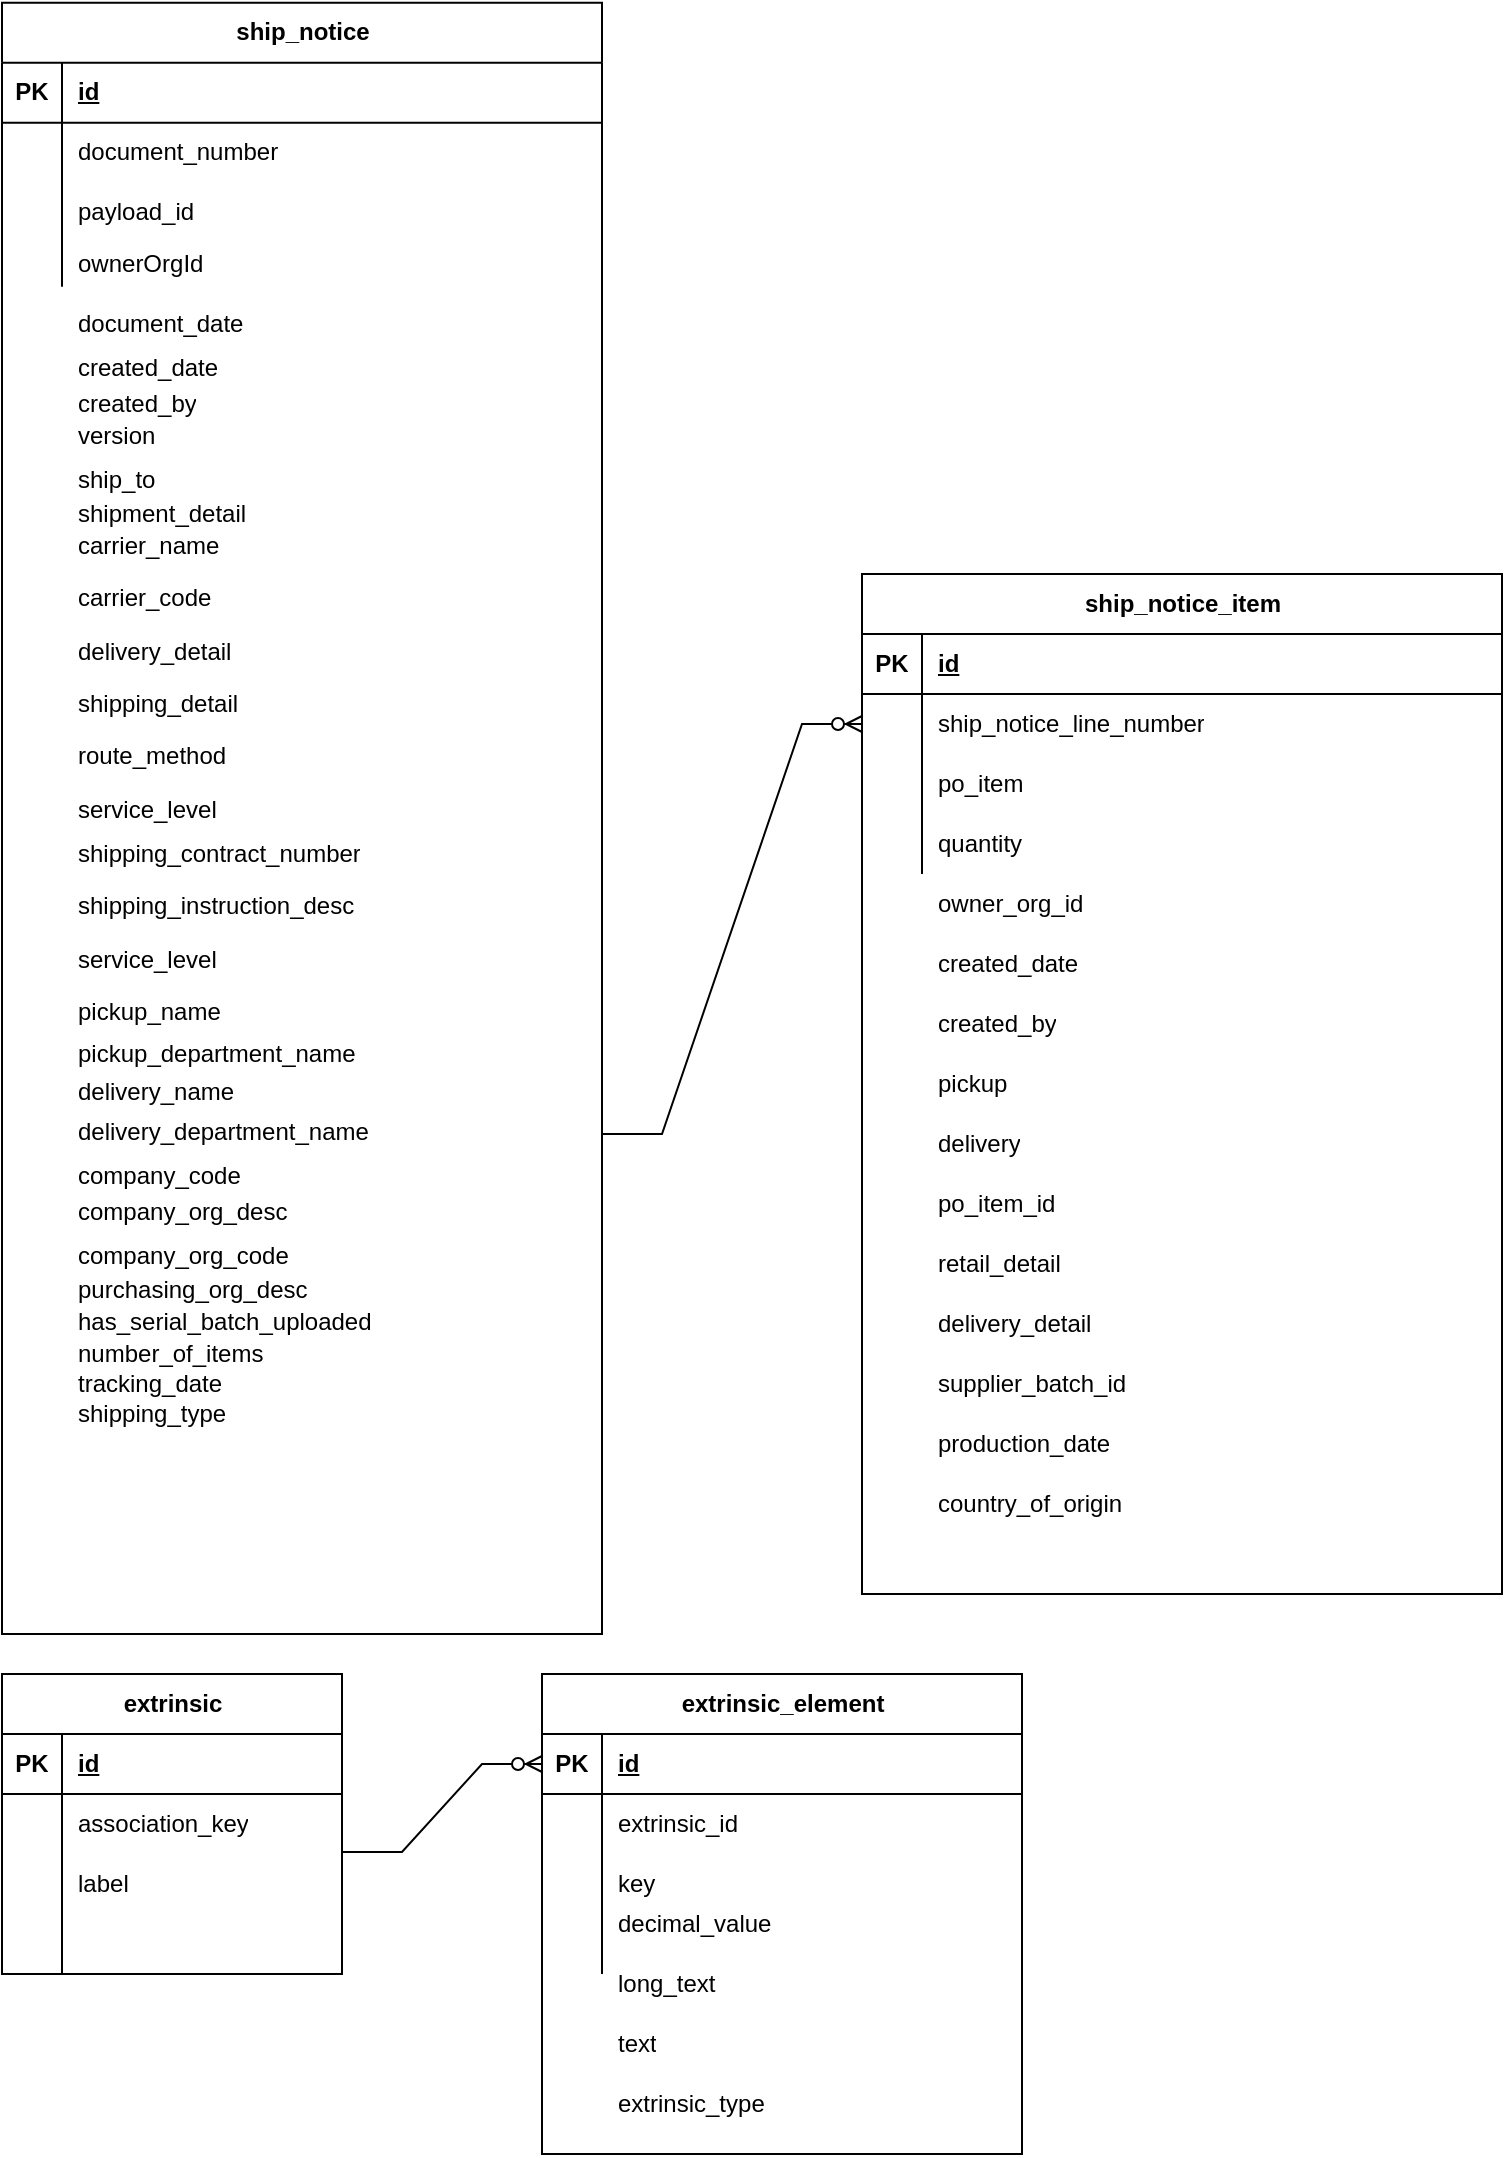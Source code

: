 <mxfile version="24.4.13" type="github">
  <diagram name="Page-1" id="VQ7fhCPES3U_jwGfnvl6">
    <mxGraphModel dx="1242" dy="1812" grid="1" gridSize="10" guides="1" tooltips="1" connect="1" arrows="1" fold="1" page="1" pageScale="1" pageWidth="850" pageHeight="1100" math="0" shadow="0">
      <root>
        <mxCell id="0" />
        <mxCell id="1" parent="0" />
        <mxCell id="YHhApC0uKHMRE5qaZ9Ij-57" value="extrinsic" style="shape=table;startSize=30;container=1;collapsible=1;childLayout=tableLayout;fixedRows=1;rowLines=0;fontStyle=1;align=center;resizeLast=1;html=1;" vertex="1" parent="1">
          <mxGeometry x="60" y="680" width="170" height="150" as="geometry" />
        </mxCell>
        <mxCell id="YHhApC0uKHMRE5qaZ9Ij-58" value="" style="shape=tableRow;horizontal=0;startSize=0;swimlaneHead=0;swimlaneBody=0;fillColor=none;collapsible=0;dropTarget=0;points=[[0,0.5],[1,0.5]];portConstraint=eastwest;top=0;left=0;right=0;bottom=1;" vertex="1" parent="YHhApC0uKHMRE5qaZ9Ij-57">
          <mxGeometry y="30" width="170" height="30" as="geometry" />
        </mxCell>
        <mxCell id="YHhApC0uKHMRE5qaZ9Ij-59" value="PK" style="shape=partialRectangle;connectable=0;fillColor=none;top=0;left=0;bottom=0;right=0;fontStyle=1;overflow=hidden;whiteSpace=wrap;html=1;" vertex="1" parent="YHhApC0uKHMRE5qaZ9Ij-58">
          <mxGeometry width="30" height="30" as="geometry">
            <mxRectangle width="30" height="30" as="alternateBounds" />
          </mxGeometry>
        </mxCell>
        <mxCell id="YHhApC0uKHMRE5qaZ9Ij-60" value="id" style="shape=partialRectangle;connectable=0;fillColor=none;top=0;left=0;bottom=0;right=0;align=left;spacingLeft=6;fontStyle=5;overflow=hidden;whiteSpace=wrap;html=1;" vertex="1" parent="YHhApC0uKHMRE5qaZ9Ij-58">
          <mxGeometry x="30" width="140" height="30" as="geometry">
            <mxRectangle width="140" height="30" as="alternateBounds" />
          </mxGeometry>
        </mxCell>
        <mxCell id="YHhApC0uKHMRE5qaZ9Ij-61" value="" style="shape=tableRow;horizontal=0;startSize=0;swimlaneHead=0;swimlaneBody=0;fillColor=none;collapsible=0;dropTarget=0;points=[[0,0.5],[1,0.5]];portConstraint=eastwest;top=0;left=0;right=0;bottom=0;" vertex="1" parent="YHhApC0uKHMRE5qaZ9Ij-57">
          <mxGeometry y="60" width="170" height="30" as="geometry" />
        </mxCell>
        <mxCell id="YHhApC0uKHMRE5qaZ9Ij-62" value="" style="shape=partialRectangle;connectable=0;fillColor=none;top=0;left=0;bottom=0;right=0;editable=1;overflow=hidden;whiteSpace=wrap;html=1;" vertex="1" parent="YHhApC0uKHMRE5qaZ9Ij-61">
          <mxGeometry width="30" height="30" as="geometry">
            <mxRectangle width="30" height="30" as="alternateBounds" />
          </mxGeometry>
        </mxCell>
        <mxCell id="YHhApC0uKHMRE5qaZ9Ij-63" value="association_key" style="shape=partialRectangle;connectable=0;fillColor=none;top=0;left=0;bottom=0;right=0;align=left;spacingLeft=6;overflow=hidden;whiteSpace=wrap;html=1;" vertex="1" parent="YHhApC0uKHMRE5qaZ9Ij-61">
          <mxGeometry x="30" width="140" height="30" as="geometry">
            <mxRectangle width="140" height="30" as="alternateBounds" />
          </mxGeometry>
        </mxCell>
        <mxCell id="YHhApC0uKHMRE5qaZ9Ij-64" value="" style="shape=tableRow;horizontal=0;startSize=0;swimlaneHead=0;swimlaneBody=0;fillColor=none;collapsible=0;dropTarget=0;points=[[0,0.5],[1,0.5]];portConstraint=eastwest;top=0;left=0;right=0;bottom=0;" vertex="1" parent="YHhApC0uKHMRE5qaZ9Ij-57">
          <mxGeometry y="90" width="170" height="30" as="geometry" />
        </mxCell>
        <mxCell id="YHhApC0uKHMRE5qaZ9Ij-65" value="" style="shape=partialRectangle;connectable=0;fillColor=none;top=0;left=0;bottom=0;right=0;editable=1;overflow=hidden;whiteSpace=wrap;html=1;" vertex="1" parent="YHhApC0uKHMRE5qaZ9Ij-64">
          <mxGeometry width="30" height="30" as="geometry">
            <mxRectangle width="30" height="30" as="alternateBounds" />
          </mxGeometry>
        </mxCell>
        <mxCell id="YHhApC0uKHMRE5qaZ9Ij-66" value="label" style="shape=partialRectangle;connectable=0;fillColor=none;top=0;left=0;bottom=0;right=0;align=left;spacingLeft=6;overflow=hidden;whiteSpace=wrap;html=1;" vertex="1" parent="YHhApC0uKHMRE5qaZ9Ij-64">
          <mxGeometry x="30" width="140" height="30" as="geometry">
            <mxRectangle width="140" height="30" as="alternateBounds" />
          </mxGeometry>
        </mxCell>
        <mxCell id="YHhApC0uKHMRE5qaZ9Ij-67" value="" style="shape=tableRow;horizontal=0;startSize=0;swimlaneHead=0;swimlaneBody=0;fillColor=none;collapsible=0;dropTarget=0;points=[[0,0.5],[1,0.5]];portConstraint=eastwest;top=0;left=0;right=0;bottom=0;" vertex="1" parent="YHhApC0uKHMRE5qaZ9Ij-57">
          <mxGeometry y="120" width="170" height="30" as="geometry" />
        </mxCell>
        <mxCell id="YHhApC0uKHMRE5qaZ9Ij-68" value="" style="shape=partialRectangle;connectable=0;fillColor=none;top=0;left=0;bottom=0;right=0;editable=1;overflow=hidden;whiteSpace=wrap;html=1;" vertex="1" parent="YHhApC0uKHMRE5qaZ9Ij-67">
          <mxGeometry width="30" height="30" as="geometry">
            <mxRectangle width="30" height="30" as="alternateBounds" />
          </mxGeometry>
        </mxCell>
        <mxCell id="YHhApC0uKHMRE5qaZ9Ij-69" value="" style="shape=partialRectangle;connectable=0;fillColor=none;top=0;left=0;bottom=0;right=0;align=left;spacingLeft=6;overflow=hidden;whiteSpace=wrap;html=1;" vertex="1" parent="YHhApC0uKHMRE5qaZ9Ij-67">
          <mxGeometry x="30" width="140" height="30" as="geometry">
            <mxRectangle width="140" height="30" as="alternateBounds" />
          </mxGeometry>
        </mxCell>
        <mxCell id="YHhApC0uKHMRE5qaZ9Ij-87" value="" style="edgeStyle=entityRelationEdgeStyle;fontSize=12;html=1;endArrow=ERzeroToMany;endFill=1;rounded=0;entryX=0;entryY=0.5;entryDx=0;entryDy=0;" edge="1" parent="1" target="YHhApC0uKHMRE5qaZ9Ij-21">
          <mxGeometry width="100" height="100" relative="1" as="geometry">
            <mxPoint x="360" y="410" as="sourcePoint" />
            <mxPoint x="230" y="440" as="targetPoint" />
          </mxGeometry>
        </mxCell>
        <mxCell id="YHhApC0uKHMRE5qaZ9Ij-88" value="" style="edgeStyle=entityRelationEdgeStyle;fontSize=12;html=1;endArrow=ERzeroToMany;endFill=1;rounded=0;entryX=0;entryY=0.5;entryDx=0;entryDy=0;exitX=1;exitY=-0.033;exitDx=0;exitDy=0;exitPerimeter=0;" edge="1" parent="1" source="YHhApC0uKHMRE5qaZ9Ij-64" target="YHhApC0uKHMRE5qaZ9Ij-71">
          <mxGeometry width="100" height="100" relative="1" as="geometry">
            <mxPoint x="130" y="760" as="sourcePoint" />
            <mxPoint x="230" y="660" as="targetPoint" />
          </mxGeometry>
        </mxCell>
        <mxCell id="YHhApC0uKHMRE5qaZ9Ij-89" value="" style="group" vertex="1" connectable="0" parent="1">
          <mxGeometry x="330" y="680" width="240" height="240" as="geometry" />
        </mxCell>
        <mxCell id="YHhApC0uKHMRE5qaZ9Ij-70" value="extrinsic_element" style="shape=table;startSize=30;container=1;collapsible=1;childLayout=tableLayout;fixedRows=1;rowLines=0;fontStyle=1;align=center;resizeLast=1;html=1;" vertex="1" parent="YHhApC0uKHMRE5qaZ9Ij-89">
          <mxGeometry width="240" height="240" as="geometry" />
        </mxCell>
        <mxCell id="YHhApC0uKHMRE5qaZ9Ij-71" value="" style="shape=tableRow;horizontal=0;startSize=0;swimlaneHead=0;swimlaneBody=0;fillColor=none;collapsible=0;dropTarget=0;points=[[0,0.5],[1,0.5]];portConstraint=eastwest;top=0;left=0;right=0;bottom=1;" vertex="1" parent="YHhApC0uKHMRE5qaZ9Ij-70">
          <mxGeometry y="30" width="240" height="30" as="geometry" />
        </mxCell>
        <mxCell id="YHhApC0uKHMRE5qaZ9Ij-72" value="PK" style="shape=partialRectangle;connectable=0;fillColor=none;top=0;left=0;bottom=0;right=0;fontStyle=1;overflow=hidden;whiteSpace=wrap;html=1;" vertex="1" parent="YHhApC0uKHMRE5qaZ9Ij-71">
          <mxGeometry width="30" height="30" as="geometry">
            <mxRectangle width="30" height="30" as="alternateBounds" />
          </mxGeometry>
        </mxCell>
        <mxCell id="YHhApC0uKHMRE5qaZ9Ij-73" value="id" style="shape=partialRectangle;connectable=0;fillColor=none;top=0;left=0;bottom=0;right=0;align=left;spacingLeft=6;fontStyle=5;overflow=hidden;whiteSpace=wrap;html=1;" vertex="1" parent="YHhApC0uKHMRE5qaZ9Ij-71">
          <mxGeometry x="30" width="210" height="30" as="geometry">
            <mxRectangle width="210" height="30" as="alternateBounds" />
          </mxGeometry>
        </mxCell>
        <mxCell id="YHhApC0uKHMRE5qaZ9Ij-74" value="" style="shape=tableRow;horizontal=0;startSize=0;swimlaneHead=0;swimlaneBody=0;fillColor=none;collapsible=0;dropTarget=0;points=[[0,0.5],[1,0.5]];portConstraint=eastwest;top=0;left=0;right=0;bottom=0;" vertex="1" parent="YHhApC0uKHMRE5qaZ9Ij-70">
          <mxGeometry y="60" width="240" height="30" as="geometry" />
        </mxCell>
        <mxCell id="YHhApC0uKHMRE5qaZ9Ij-75" value="" style="shape=partialRectangle;connectable=0;fillColor=none;top=0;left=0;bottom=0;right=0;editable=1;overflow=hidden;whiteSpace=wrap;html=1;" vertex="1" parent="YHhApC0uKHMRE5qaZ9Ij-74">
          <mxGeometry width="30" height="30" as="geometry">
            <mxRectangle width="30" height="30" as="alternateBounds" />
          </mxGeometry>
        </mxCell>
        <mxCell id="YHhApC0uKHMRE5qaZ9Ij-76" value="extrinsic_id" style="shape=partialRectangle;connectable=0;fillColor=none;top=0;left=0;bottom=0;right=0;align=left;spacingLeft=6;overflow=hidden;whiteSpace=wrap;html=1;" vertex="1" parent="YHhApC0uKHMRE5qaZ9Ij-74">
          <mxGeometry x="30" width="210" height="30" as="geometry">
            <mxRectangle width="210" height="30" as="alternateBounds" />
          </mxGeometry>
        </mxCell>
        <mxCell id="YHhApC0uKHMRE5qaZ9Ij-77" value="" style="shape=tableRow;horizontal=0;startSize=0;swimlaneHead=0;swimlaneBody=0;fillColor=none;collapsible=0;dropTarget=0;points=[[0,0.5],[1,0.5]];portConstraint=eastwest;top=0;left=0;right=0;bottom=0;" vertex="1" parent="YHhApC0uKHMRE5qaZ9Ij-70">
          <mxGeometry y="90" width="240" height="30" as="geometry" />
        </mxCell>
        <mxCell id="YHhApC0uKHMRE5qaZ9Ij-78" value="" style="shape=partialRectangle;connectable=0;fillColor=none;top=0;left=0;bottom=0;right=0;editable=1;overflow=hidden;whiteSpace=wrap;html=1;" vertex="1" parent="YHhApC0uKHMRE5qaZ9Ij-77">
          <mxGeometry width="30" height="30" as="geometry">
            <mxRectangle width="30" height="30" as="alternateBounds" />
          </mxGeometry>
        </mxCell>
        <mxCell id="YHhApC0uKHMRE5qaZ9Ij-79" value="key" style="shape=partialRectangle;connectable=0;fillColor=none;top=0;left=0;bottom=0;right=0;align=left;spacingLeft=6;overflow=hidden;whiteSpace=wrap;html=1;" vertex="1" parent="YHhApC0uKHMRE5qaZ9Ij-77">
          <mxGeometry x="30" width="210" height="30" as="geometry">
            <mxRectangle width="210" height="30" as="alternateBounds" />
          </mxGeometry>
        </mxCell>
        <mxCell id="YHhApC0uKHMRE5qaZ9Ij-80" value="" style="shape=tableRow;horizontal=0;startSize=0;swimlaneHead=0;swimlaneBody=0;fillColor=none;collapsible=0;dropTarget=0;points=[[0,0.5],[1,0.5]];portConstraint=eastwest;top=0;left=0;right=0;bottom=0;" vertex="1" parent="YHhApC0uKHMRE5qaZ9Ij-70">
          <mxGeometry y="120" width="240" height="30" as="geometry" />
        </mxCell>
        <mxCell id="YHhApC0uKHMRE5qaZ9Ij-81" value="" style="shape=partialRectangle;connectable=0;fillColor=none;top=0;left=0;bottom=0;right=0;editable=1;overflow=hidden;whiteSpace=wrap;html=1;" vertex="1" parent="YHhApC0uKHMRE5qaZ9Ij-80">
          <mxGeometry width="30" height="30" as="geometry">
            <mxRectangle width="30" height="30" as="alternateBounds" />
          </mxGeometry>
        </mxCell>
        <mxCell id="YHhApC0uKHMRE5qaZ9Ij-82" value="" style="shape=partialRectangle;connectable=0;fillColor=none;top=0;left=0;bottom=0;right=0;align=left;spacingLeft=6;overflow=hidden;whiteSpace=wrap;html=1;" vertex="1" parent="YHhApC0uKHMRE5qaZ9Ij-80">
          <mxGeometry x="30" width="210" height="30" as="geometry">
            <mxRectangle width="210" height="30" as="alternateBounds" />
          </mxGeometry>
        </mxCell>
        <mxCell id="YHhApC0uKHMRE5qaZ9Ij-83" value="decimal_value" style="shape=partialRectangle;connectable=0;fillColor=none;top=0;left=0;bottom=0;right=0;align=left;spacingLeft=6;overflow=hidden;whiteSpace=wrap;html=1;" vertex="1" parent="YHhApC0uKHMRE5qaZ9Ij-89">
          <mxGeometry x="30" y="110" width="210" height="30" as="geometry">
            <mxRectangle width="210" height="30" as="alternateBounds" />
          </mxGeometry>
        </mxCell>
        <mxCell id="YHhApC0uKHMRE5qaZ9Ij-84" value="long_text" style="shape=partialRectangle;connectable=0;fillColor=none;top=0;left=0;bottom=0;right=0;align=left;spacingLeft=6;overflow=hidden;whiteSpace=wrap;html=1;" vertex="1" parent="YHhApC0uKHMRE5qaZ9Ij-89">
          <mxGeometry x="30" y="140" width="210" height="30" as="geometry">
            <mxRectangle width="210" height="30" as="alternateBounds" />
          </mxGeometry>
        </mxCell>
        <mxCell id="YHhApC0uKHMRE5qaZ9Ij-85" value="text" style="shape=partialRectangle;connectable=0;fillColor=none;top=0;left=0;bottom=0;right=0;align=left;spacingLeft=6;overflow=hidden;whiteSpace=wrap;html=1;" vertex="1" parent="YHhApC0uKHMRE5qaZ9Ij-89">
          <mxGeometry x="30" y="170" width="210" height="30" as="geometry">
            <mxRectangle width="210" height="30" as="alternateBounds" />
          </mxGeometry>
        </mxCell>
        <mxCell id="YHhApC0uKHMRE5qaZ9Ij-86" value="extrinsic_type" style="shape=partialRectangle;connectable=0;fillColor=none;top=0;left=0;bottom=0;right=0;align=left;spacingLeft=6;overflow=hidden;whiteSpace=wrap;html=1;" vertex="1" parent="YHhApC0uKHMRE5qaZ9Ij-89">
          <mxGeometry x="30" y="200" width="210" height="30" as="geometry">
            <mxRectangle width="210" height="30" as="alternateBounds" />
          </mxGeometry>
        </mxCell>
        <mxCell id="YHhApC0uKHMRE5qaZ9Ij-90" value="" style="group" vertex="1" connectable="0" parent="1">
          <mxGeometry x="60" y="-70" width="300" height="730" as="geometry" />
        </mxCell>
        <mxCell id="YHhApC0uKHMRE5qaZ9Ij-44" value="ship_to" style="shape=partialRectangle;connectable=0;fillColor=none;top=0;left=0;bottom=0;right=0;align=left;spacingLeft=6;overflow=hidden;whiteSpace=wrap;html=1;" vertex="1" parent="YHhApC0uKHMRE5qaZ9Ij-90">
          <mxGeometry x="30" y="133.127" width="190" height="39.444" as="geometry">
            <mxRectangle width="190" height="30" as="alternateBounds" />
          </mxGeometry>
        </mxCell>
        <mxCell id="YHhApC0uKHMRE5qaZ9Ij-45" value="shipment_detail" style="shape=partialRectangle;connectable=0;fillColor=none;top=0;left=0;bottom=0;right=0;align=left;spacingLeft=6;overflow=hidden;whiteSpace=wrap;html=1;" vertex="1" parent="YHhApC0uKHMRE5qaZ9Ij-90">
          <mxGeometry x="30" y="150.382" width="190" height="39.444" as="geometry">
            <mxRectangle width="190" height="30" as="alternateBounds" />
          </mxGeometry>
        </mxCell>
        <mxCell id="YHhApC0uKHMRE5qaZ9Ij-46" value="document_date" style="shape=partialRectangle;connectable=0;fillColor=none;top=0;left=0;bottom=0;right=0;align=left;spacingLeft=6;overflow=hidden;whiteSpace=wrap;html=1;" vertex="1" parent="YHhApC0uKHMRE5qaZ9Ij-90">
          <mxGeometry x="30" y="55.465" width="190" height="39.444" as="geometry">
            <mxRectangle width="190" height="30" as="alternateBounds" />
          </mxGeometry>
        </mxCell>
        <mxCell id="YHhApC0uKHMRE5qaZ9Ij-47" value="created_date" style="shape=partialRectangle;connectable=0;fillColor=none;top=0;left=0;bottom=0;right=0;align=left;spacingLeft=6;overflow=hidden;whiteSpace=wrap;html=1;" vertex="1" parent="YHhApC0uKHMRE5qaZ9Ij-90">
          <mxGeometry x="30" y="77.653" width="190" height="39.444" as="geometry">
            <mxRectangle width="190" height="30" as="alternateBounds" />
          </mxGeometry>
        </mxCell>
        <mxCell id="YHhApC0uKHMRE5qaZ9Ij-48" value="created_by&lt;span style=&quot;color: rgba(0, 0, 0, 0); font-family: monospace; font-size: 0px; text-wrap: nowrap;&quot;&gt;%3CmxGraphModel%3E%3Croot%3E%3CmxCell%20id%3D%220%22%2F%3E%3CmxCell%20id%3D%221%22%20parent%3D%220%22%2F%3E%3CmxCell%20id%3D%222%22%20value%3D%22ownerOrgId%22%20style%3D%22shape%3DpartialRectangle%3Bconnectable%3D0%3BfillColor%3Dnone%3Btop%3D0%3Bleft%3D0%3Bbottom%3D0%3Bright%3D0%3Balign%3Dleft%3BspacingLeft%3D6%3Boverflow%3Dhidden%3BwhiteSpace%3Dwrap%3Bhtml%3D1%3B%22%20vertex%3D%221%22%20parent%3D%221%22%3E%3CmxGeometry%20x%3D%2280%22%20y%3D%22340%22%20width%3D%22190%22%20height%3D%2230%22%20as%3D%22geometry%22%3E%3CmxRectangle%20width%3D%22190%22%20height%3D%2230%22%20as%3D%22alternateBounds%22%2F%3E%3C%2FmxGeometry%3E%3C%2FmxCell%3E%3C%2Froot%3E%3C%2FmxGraphModel%3E&lt;/span&gt;" style="shape=partialRectangle;connectable=0;fillColor=none;top=0;left=0;bottom=0;right=0;align=left;spacingLeft=6;overflow=hidden;whiteSpace=wrap;html=1;" vertex="1" parent="YHhApC0uKHMRE5qaZ9Ij-90">
          <mxGeometry x="30" y="94.91" width="190" height="39.444" as="geometry">
            <mxRectangle width="190" height="30" as="alternateBounds" />
          </mxGeometry>
        </mxCell>
        <mxCell id="YHhApC0uKHMRE5qaZ9Ij-49" value="version" style="shape=partialRectangle;connectable=0;fillColor=none;top=0;left=0;bottom=0;right=0;align=left;spacingLeft=6;overflow=hidden;whiteSpace=wrap;html=1;" vertex="1" parent="YHhApC0uKHMRE5qaZ9Ij-90">
          <mxGeometry x="30" y="110.935" width="190" height="39.444" as="geometry">
            <mxRectangle width="190" height="30" as="alternateBounds" />
          </mxGeometry>
        </mxCell>
        <mxCell id="YHhApC0uKHMRE5qaZ9Ij-97" value="carrier_name" style="shape=partialRectangle;connectable=0;fillColor=none;top=0;left=0;bottom=0;right=0;align=left;spacingLeft=6;overflow=hidden;whiteSpace=wrap;html=1;" vertex="1" parent="YHhApC0uKHMRE5qaZ9Ij-90">
          <mxGeometry x="30" y="166.405" width="190" height="39.444" as="geometry">
            <mxRectangle width="190" height="30" as="alternateBounds" />
          </mxGeometry>
        </mxCell>
        <mxCell id="YHhApC0uKHMRE5qaZ9Ij-98" value="carrier_code" style="shape=partialRectangle;connectable=0;fillColor=none;top=0;left=0;bottom=0;right=0;align=left;spacingLeft=6;overflow=hidden;whiteSpace=wrap;html=1;" vertex="1" parent="YHhApC0uKHMRE5qaZ9Ij-90">
          <mxGeometry x="30" y="192.702" width="190" height="39.444" as="geometry">
            <mxRectangle width="190" height="30" as="alternateBounds" />
          </mxGeometry>
        </mxCell>
        <mxCell id="YHhApC0uKHMRE5qaZ9Ij-99" value="delivery_detail" style="shape=partialRectangle;connectable=0;fillColor=none;top=0;left=0;bottom=0;right=0;align=left;spacingLeft=6;overflow=hidden;whiteSpace=wrap;html=1;" vertex="1" parent="YHhApC0uKHMRE5qaZ9Ij-90">
          <mxGeometry x="30" y="218.998" width="190" height="39.444" as="geometry">
            <mxRectangle width="190" height="30" as="alternateBounds" />
          </mxGeometry>
        </mxCell>
        <mxCell id="YHhApC0uKHMRE5qaZ9Ij-100" value="shipping_detail" style="shape=partialRectangle;connectable=0;fillColor=none;top=0;left=0;bottom=0;right=0;align=left;spacingLeft=6;overflow=hidden;whiteSpace=wrap;html=1;" vertex="1" parent="YHhApC0uKHMRE5qaZ9Ij-90">
          <mxGeometry x="30" y="245.294" width="190" height="39.444" as="geometry">
            <mxRectangle width="190" height="30" as="alternateBounds" />
          </mxGeometry>
        </mxCell>
        <mxCell id="YHhApC0uKHMRE5qaZ9Ij-101" value="route_method" style="shape=partialRectangle;connectable=0;fillColor=none;top=0;left=0;bottom=0;right=0;align=left;spacingLeft=6;overflow=hidden;whiteSpace=wrap;html=1;" vertex="1" parent="YHhApC0uKHMRE5qaZ9Ij-90">
          <mxGeometry x="30" y="271.591" width="190" height="39.444" as="geometry">
            <mxRectangle width="190" height="30" as="alternateBounds" />
          </mxGeometry>
        </mxCell>
        <mxCell id="YHhApC0uKHMRE5qaZ9Ij-102" value="service_level" style="shape=partialRectangle;connectable=0;fillColor=none;top=0;left=0;bottom=0;right=0;align=left;spacingLeft=6;overflow=hidden;whiteSpace=wrap;html=1;" vertex="1" parent="YHhApC0uKHMRE5qaZ9Ij-90">
          <mxGeometry x="30" y="297.887" width="190" height="39.444" as="geometry">
            <mxRectangle width="190" height="30" as="alternateBounds" />
          </mxGeometry>
        </mxCell>
        <mxCell id="YHhApC0uKHMRE5qaZ9Ij-103" value="shipping_contract_number" style="shape=partialRectangle;connectable=0;fillColor=none;top=0;left=0;bottom=0;right=0;align=left;spacingLeft=6;overflow=hidden;whiteSpace=wrap;html=1;" vertex="1" parent="YHhApC0uKHMRE5qaZ9Ij-90">
          <mxGeometry x="30" y="320.239" width="190" height="39.444" as="geometry">
            <mxRectangle width="190" height="30" as="alternateBounds" />
          </mxGeometry>
        </mxCell>
        <mxCell id="YHhApC0uKHMRE5qaZ9Ij-104" value="shipping_instruction_desc" style="shape=partialRectangle;connectable=0;fillColor=none;top=0;left=0;bottom=0;right=0;align=left;spacingLeft=6;overflow=hidden;whiteSpace=wrap;html=1;" vertex="1" parent="YHhApC0uKHMRE5qaZ9Ij-90">
          <mxGeometry x="30" y="346.535" width="190" height="39.444" as="geometry">
            <mxRectangle width="190" height="30" as="alternateBounds" />
          </mxGeometry>
        </mxCell>
        <mxCell id="YHhApC0uKHMRE5qaZ9Ij-105" value="service_level" style="shape=partialRectangle;connectable=0;fillColor=none;top=0;left=0;bottom=0;right=0;align=left;spacingLeft=6;overflow=hidden;whiteSpace=wrap;html=1;" vertex="1" parent="YHhApC0uKHMRE5qaZ9Ij-90">
          <mxGeometry x="30" y="372.831" width="190" height="39.444" as="geometry">
            <mxRectangle width="190" height="30" as="alternateBounds" />
          </mxGeometry>
        </mxCell>
        <mxCell id="YHhApC0uKHMRE5qaZ9Ij-106" value="pickup_name" style="shape=partialRectangle;connectable=0;fillColor=none;top=0;left=0;bottom=0;right=0;align=left;spacingLeft=6;overflow=hidden;whiteSpace=wrap;html=1;" vertex="1" parent="YHhApC0uKHMRE5qaZ9Ij-90">
          <mxGeometry x="30" y="399.128" width="190" height="39.444" as="geometry">
            <mxRectangle width="190" height="30" as="alternateBounds" />
          </mxGeometry>
        </mxCell>
        <mxCell id="YHhApC0uKHMRE5qaZ9Ij-107" value="pickup_department_name" style="shape=partialRectangle;connectable=0;fillColor=none;top=0;left=0;bottom=0;right=0;align=left;spacingLeft=6;overflow=hidden;whiteSpace=wrap;html=1;" vertex="1" parent="YHhApC0uKHMRE5qaZ9Ij-90">
          <mxGeometry x="30" y="420.21" width="190" height="39.444" as="geometry">
            <mxRectangle width="190" height="30" as="alternateBounds" />
          </mxGeometry>
        </mxCell>
        <mxCell id="YHhApC0uKHMRE5qaZ9Ij-108" value="delivery_name" style="shape=partialRectangle;connectable=0;fillColor=none;top=0;left=0;bottom=0;right=0;align=left;spacingLeft=6;overflow=hidden;whiteSpace=wrap;html=1;" vertex="1" parent="YHhApC0uKHMRE5qaZ9Ij-90">
          <mxGeometry x="30" y="439.065" width="190" height="39.444" as="geometry">
            <mxRectangle width="190" height="30" as="alternateBounds" />
          </mxGeometry>
        </mxCell>
        <mxCell id="YHhApC0uKHMRE5qaZ9Ij-109" value="delivery_department_name" style="shape=partialRectangle;connectable=0;fillColor=none;top=0;left=0;bottom=0;right=0;align=left;spacingLeft=6;overflow=hidden;whiteSpace=wrap;html=1;" vertex="1" parent="YHhApC0uKHMRE5qaZ9Ij-90">
          <mxGeometry x="30" y="459.659" width="190" height="39.444" as="geometry">
            <mxRectangle width="190" height="30" as="alternateBounds" />
          </mxGeometry>
        </mxCell>
        <mxCell id="YHhApC0uKHMRE5qaZ9Ij-110" value="company_code" style="shape=partialRectangle;connectable=0;fillColor=none;top=0;left=0;bottom=0;right=0;align=left;spacingLeft=6;overflow=hidden;whiteSpace=wrap;html=1;" vertex="1" parent="YHhApC0uKHMRE5qaZ9Ij-90">
          <mxGeometry x="30" y="481.47" width="190" height="39.444" as="geometry">
            <mxRectangle width="190" height="30" as="alternateBounds" />
          </mxGeometry>
        </mxCell>
        <mxCell id="YHhApC0uKHMRE5qaZ9Ij-111" value="company_org_desc" style="shape=partialRectangle;connectable=0;fillColor=none;top=0;left=0;bottom=0;right=0;align=left;spacingLeft=6;overflow=hidden;whiteSpace=wrap;html=1;" vertex="1" parent="YHhApC0uKHMRE5qaZ9Ij-90">
          <mxGeometry x="30" y="499.109" width="190" height="39.444" as="geometry">
            <mxRectangle width="190" height="30" as="alternateBounds" />
          </mxGeometry>
        </mxCell>
        <mxCell id="YHhApC0uKHMRE5qaZ9Ij-112" value="company_org_code" style="shape=partialRectangle;connectable=0;fillColor=none;top=0;left=0;bottom=0;right=0;align=left;spacingLeft=6;overflow=hidden;whiteSpace=wrap;html=1;" vertex="1" parent="YHhApC0uKHMRE5qaZ9Ij-90">
          <mxGeometry x="30" y="520.919" width="190" height="39.444" as="geometry">
            <mxRectangle width="190" height="30" as="alternateBounds" />
          </mxGeometry>
        </mxCell>
        <mxCell id="YHhApC0uKHMRE5qaZ9Ij-113" value="purchasing_org_desc" style="shape=partialRectangle;connectable=0;fillColor=none;top=0;left=0;bottom=0;right=0;align=left;spacingLeft=6;overflow=hidden;whiteSpace=wrap;html=1;" vertex="1" parent="YHhApC0uKHMRE5qaZ9Ij-90">
          <mxGeometry x="30" y="538.558" width="190" height="39.444" as="geometry">
            <mxRectangle width="190" height="30" as="alternateBounds" />
          </mxGeometry>
        </mxCell>
        <mxCell id="YHhApC0uKHMRE5qaZ9Ij-114" value="has_serial_batch_uploaded" style="shape=partialRectangle;connectable=0;fillColor=none;top=0;left=0;bottom=0;right=0;align=left;spacingLeft=6;overflow=hidden;whiteSpace=wrap;html=1;" vertex="1" parent="YHhApC0uKHMRE5qaZ9Ij-90">
          <mxGeometry x="30" y="554.688" width="190" height="39.444" as="geometry">
            <mxRectangle width="190" height="30" as="alternateBounds" />
          </mxGeometry>
        </mxCell>
        <mxCell id="YHhApC0uKHMRE5qaZ9Ij-115" value="number_of_items" style="shape=partialRectangle;connectable=0;fillColor=none;top=0;left=0;bottom=0;right=0;align=left;spacingLeft=6;overflow=hidden;whiteSpace=wrap;html=1;" vertex="1" parent="YHhApC0uKHMRE5qaZ9Ij-90">
          <mxGeometry x="30" y="570.708" width="190" height="39.444" as="geometry">
            <mxRectangle width="190" height="30" as="alternateBounds" />
          </mxGeometry>
        </mxCell>
        <mxCell id="YHhApC0uKHMRE5qaZ9Ij-31" value="ship_notice" style="shape=table;startSize=30;container=1;collapsible=1;childLayout=tableLayout;fixedRows=1;rowLines=0;fontStyle=1;align=center;resizeLast=1;html=1;" vertex="1" parent="YHhApC0uKHMRE5qaZ9Ij-90">
          <mxGeometry y="-85.67" width="300" height="815.67" as="geometry" />
        </mxCell>
        <mxCell id="YHhApC0uKHMRE5qaZ9Ij-32" value="" style="shape=tableRow;horizontal=0;startSize=0;swimlaneHead=0;swimlaneBody=0;fillColor=none;collapsible=0;dropTarget=0;points=[[0,0.5],[1,0.5]];portConstraint=eastwest;top=0;left=0;right=0;bottom=1;" vertex="1" parent="YHhApC0uKHMRE5qaZ9Ij-31">
          <mxGeometry y="30" width="300" height="30" as="geometry" />
        </mxCell>
        <mxCell id="YHhApC0uKHMRE5qaZ9Ij-33" value="PK" style="shape=partialRectangle;connectable=0;fillColor=none;top=0;left=0;bottom=0;right=0;fontStyle=1;overflow=hidden;whiteSpace=wrap;html=1;" vertex="1" parent="YHhApC0uKHMRE5qaZ9Ij-32">
          <mxGeometry width="30" height="30" as="geometry">
            <mxRectangle width="30" height="30" as="alternateBounds" />
          </mxGeometry>
        </mxCell>
        <mxCell id="YHhApC0uKHMRE5qaZ9Ij-34" value="id" style="shape=partialRectangle;connectable=0;fillColor=none;top=0;left=0;bottom=0;right=0;align=left;spacingLeft=6;fontStyle=5;overflow=hidden;whiteSpace=wrap;html=1;" vertex="1" parent="YHhApC0uKHMRE5qaZ9Ij-32">
          <mxGeometry x="30" width="270" height="30" as="geometry">
            <mxRectangle width="270" height="30" as="alternateBounds" />
          </mxGeometry>
        </mxCell>
        <mxCell id="YHhApC0uKHMRE5qaZ9Ij-35" value="" style="shape=tableRow;horizontal=0;startSize=0;swimlaneHead=0;swimlaneBody=0;fillColor=none;collapsible=0;dropTarget=0;points=[[0,0.5],[1,0.5]];portConstraint=eastwest;top=0;left=0;right=0;bottom=0;" vertex="1" parent="YHhApC0uKHMRE5qaZ9Ij-31">
          <mxGeometry y="60" width="300" height="30" as="geometry" />
        </mxCell>
        <mxCell id="YHhApC0uKHMRE5qaZ9Ij-36" value="" style="shape=partialRectangle;connectable=0;fillColor=none;top=0;left=0;bottom=0;right=0;editable=1;overflow=hidden;whiteSpace=wrap;html=1;" vertex="1" parent="YHhApC0uKHMRE5qaZ9Ij-35">
          <mxGeometry width="30" height="30" as="geometry">
            <mxRectangle width="30" height="30" as="alternateBounds" />
          </mxGeometry>
        </mxCell>
        <mxCell id="YHhApC0uKHMRE5qaZ9Ij-37" value="document_number" style="shape=partialRectangle;connectable=0;fillColor=none;top=0;left=0;bottom=0;right=0;align=left;spacingLeft=6;overflow=hidden;whiteSpace=wrap;html=1;" vertex="1" parent="YHhApC0uKHMRE5qaZ9Ij-35">
          <mxGeometry x="30" width="270" height="30" as="geometry">
            <mxRectangle width="270" height="30" as="alternateBounds" />
          </mxGeometry>
        </mxCell>
        <mxCell id="YHhApC0uKHMRE5qaZ9Ij-38" value="" style="shape=tableRow;horizontal=0;startSize=0;swimlaneHead=0;swimlaneBody=0;fillColor=none;collapsible=0;dropTarget=0;points=[[0,0.5],[1,0.5]];portConstraint=eastwest;top=0;left=0;right=0;bottom=0;" vertex="1" parent="YHhApC0uKHMRE5qaZ9Ij-31">
          <mxGeometry y="90" width="300" height="30" as="geometry" />
        </mxCell>
        <mxCell id="YHhApC0uKHMRE5qaZ9Ij-39" value="" style="shape=partialRectangle;connectable=0;fillColor=none;top=0;left=0;bottom=0;right=0;editable=1;overflow=hidden;whiteSpace=wrap;html=1;" vertex="1" parent="YHhApC0uKHMRE5qaZ9Ij-38">
          <mxGeometry width="30" height="30" as="geometry">
            <mxRectangle width="30" height="30" as="alternateBounds" />
          </mxGeometry>
        </mxCell>
        <mxCell id="YHhApC0uKHMRE5qaZ9Ij-40" value="payload_id" style="shape=partialRectangle;connectable=0;fillColor=none;top=0;left=0;bottom=0;right=0;align=left;spacingLeft=6;overflow=hidden;whiteSpace=wrap;html=1;" vertex="1" parent="YHhApC0uKHMRE5qaZ9Ij-38">
          <mxGeometry x="30" width="270" height="30" as="geometry">
            <mxRectangle width="270" height="30" as="alternateBounds" />
          </mxGeometry>
        </mxCell>
        <mxCell id="YHhApC0uKHMRE5qaZ9Ij-41" value="" style="shape=tableRow;horizontal=0;startSize=0;swimlaneHead=0;swimlaneBody=0;fillColor=none;collapsible=0;dropTarget=0;points=[[0,0.5],[1,0.5]];portConstraint=eastwest;top=0;left=0;right=0;bottom=0;" vertex="1" parent="YHhApC0uKHMRE5qaZ9Ij-31">
          <mxGeometry y="120" width="300" height="22" as="geometry" />
        </mxCell>
        <mxCell id="YHhApC0uKHMRE5qaZ9Ij-42" value="" style="shape=partialRectangle;connectable=0;fillColor=none;top=0;left=0;bottom=0;right=0;editable=1;overflow=hidden;whiteSpace=wrap;html=1;" vertex="1" parent="YHhApC0uKHMRE5qaZ9Ij-41">
          <mxGeometry width="30" height="22" as="geometry">
            <mxRectangle width="30" height="22" as="alternateBounds" />
          </mxGeometry>
        </mxCell>
        <mxCell id="YHhApC0uKHMRE5qaZ9Ij-43" value="ownerOrgId" style="shape=partialRectangle;connectable=0;fillColor=none;top=0;left=0;bottom=0;right=0;align=left;spacingLeft=6;overflow=hidden;whiteSpace=wrap;html=1;" vertex="1" parent="YHhApC0uKHMRE5qaZ9Ij-41">
          <mxGeometry x="30" width="270" height="22" as="geometry">
            <mxRectangle width="270" height="22" as="alternateBounds" />
          </mxGeometry>
        </mxCell>
        <mxCell id="YHhApC0uKHMRE5qaZ9Ij-116" value="tracking_date" style="shape=partialRectangle;connectable=0;fillColor=none;top=0;left=0;bottom=0;right=0;align=left;spacingLeft=6;overflow=hidden;whiteSpace=wrap;html=1;" vertex="1" parent="YHhApC0uKHMRE5qaZ9Ij-90">
          <mxGeometry x="30" y="584.998" width="190" height="39.444" as="geometry">
            <mxRectangle width="190" height="30" as="alternateBounds" />
          </mxGeometry>
        </mxCell>
        <mxCell id="YHhApC0uKHMRE5qaZ9Ij-117" value="shipping_type" style="shape=partialRectangle;connectable=0;fillColor=none;top=0;left=0;bottom=0;right=0;align=left;spacingLeft=6;overflow=hidden;whiteSpace=wrap;html=1;" vertex="1" parent="YHhApC0uKHMRE5qaZ9Ij-90">
          <mxGeometry x="30" y="599.998" width="190" height="39.444" as="geometry">
            <mxRectangle width="190" height="30" as="alternateBounds" />
          </mxGeometry>
        </mxCell>
        <mxCell id="YHhApC0uKHMRE5qaZ9Ij-91" value="" style="group" vertex="1" connectable="0" parent="1">
          <mxGeometry x="490" y="130" width="320" height="510" as="geometry" />
        </mxCell>
        <mxCell id="YHhApC0uKHMRE5qaZ9Ij-17" value="ship_notice_item" style="shape=table;startSize=30;container=1;collapsible=1;childLayout=tableLayout;fixedRows=1;rowLines=0;fontStyle=1;align=center;resizeLast=1;html=1;" vertex="1" parent="YHhApC0uKHMRE5qaZ9Ij-91">
          <mxGeometry width="320" height="510" as="geometry" />
        </mxCell>
        <mxCell id="YHhApC0uKHMRE5qaZ9Ij-18" value="" style="shape=tableRow;horizontal=0;startSize=0;swimlaneHead=0;swimlaneBody=0;fillColor=none;collapsible=0;dropTarget=0;points=[[0,0.5],[1,0.5]];portConstraint=eastwest;top=0;left=0;right=0;bottom=1;" vertex="1" parent="YHhApC0uKHMRE5qaZ9Ij-17">
          <mxGeometry y="30" width="320" height="30" as="geometry" />
        </mxCell>
        <mxCell id="YHhApC0uKHMRE5qaZ9Ij-19" value="PK" style="shape=partialRectangle;connectable=0;fillColor=none;top=0;left=0;bottom=0;right=0;fontStyle=1;overflow=hidden;whiteSpace=wrap;html=1;" vertex="1" parent="YHhApC0uKHMRE5qaZ9Ij-18">
          <mxGeometry width="30" height="30" as="geometry">
            <mxRectangle width="30" height="30" as="alternateBounds" />
          </mxGeometry>
        </mxCell>
        <mxCell id="YHhApC0uKHMRE5qaZ9Ij-20" value="id" style="shape=partialRectangle;connectable=0;fillColor=none;top=0;left=0;bottom=0;right=0;align=left;spacingLeft=6;fontStyle=5;overflow=hidden;whiteSpace=wrap;html=1;" vertex="1" parent="YHhApC0uKHMRE5qaZ9Ij-18">
          <mxGeometry x="30" width="290" height="30" as="geometry">
            <mxRectangle width="290" height="30" as="alternateBounds" />
          </mxGeometry>
        </mxCell>
        <mxCell id="YHhApC0uKHMRE5qaZ9Ij-21" value="" style="shape=tableRow;horizontal=0;startSize=0;swimlaneHead=0;swimlaneBody=0;fillColor=none;collapsible=0;dropTarget=0;points=[[0,0.5],[1,0.5]];portConstraint=eastwest;top=0;left=0;right=0;bottom=0;" vertex="1" parent="YHhApC0uKHMRE5qaZ9Ij-17">
          <mxGeometry y="60" width="320" height="30" as="geometry" />
        </mxCell>
        <mxCell id="YHhApC0uKHMRE5qaZ9Ij-22" value="" style="shape=partialRectangle;connectable=0;fillColor=none;top=0;left=0;bottom=0;right=0;editable=1;overflow=hidden;whiteSpace=wrap;html=1;" vertex="1" parent="YHhApC0uKHMRE5qaZ9Ij-21">
          <mxGeometry width="30" height="30" as="geometry">
            <mxRectangle width="30" height="30" as="alternateBounds" />
          </mxGeometry>
        </mxCell>
        <mxCell id="YHhApC0uKHMRE5qaZ9Ij-23" value="ship_notice_line_number" style="shape=partialRectangle;connectable=0;fillColor=none;top=0;left=0;bottom=0;right=0;align=left;spacingLeft=6;overflow=hidden;whiteSpace=wrap;html=1;" vertex="1" parent="YHhApC0uKHMRE5qaZ9Ij-21">
          <mxGeometry x="30" width="290" height="30" as="geometry">
            <mxRectangle width="290" height="30" as="alternateBounds" />
          </mxGeometry>
        </mxCell>
        <mxCell id="YHhApC0uKHMRE5qaZ9Ij-24" value="" style="shape=tableRow;horizontal=0;startSize=0;swimlaneHead=0;swimlaneBody=0;fillColor=none;collapsible=0;dropTarget=0;points=[[0,0.5],[1,0.5]];portConstraint=eastwest;top=0;left=0;right=0;bottom=0;" vertex="1" parent="YHhApC0uKHMRE5qaZ9Ij-17">
          <mxGeometry y="90" width="320" height="30" as="geometry" />
        </mxCell>
        <mxCell id="YHhApC0uKHMRE5qaZ9Ij-25" value="" style="shape=partialRectangle;connectable=0;fillColor=none;top=0;left=0;bottom=0;right=0;editable=1;overflow=hidden;whiteSpace=wrap;html=1;" vertex="1" parent="YHhApC0uKHMRE5qaZ9Ij-24">
          <mxGeometry width="30" height="30" as="geometry">
            <mxRectangle width="30" height="30" as="alternateBounds" />
          </mxGeometry>
        </mxCell>
        <mxCell id="YHhApC0uKHMRE5qaZ9Ij-26" value="po_item" style="shape=partialRectangle;connectable=0;fillColor=none;top=0;left=0;bottom=0;right=0;align=left;spacingLeft=6;overflow=hidden;whiteSpace=wrap;html=1;" vertex="1" parent="YHhApC0uKHMRE5qaZ9Ij-24">
          <mxGeometry x="30" width="290" height="30" as="geometry">
            <mxRectangle width="290" height="30" as="alternateBounds" />
          </mxGeometry>
        </mxCell>
        <mxCell id="YHhApC0uKHMRE5qaZ9Ij-27" value="" style="shape=tableRow;horizontal=0;startSize=0;swimlaneHead=0;swimlaneBody=0;fillColor=none;collapsible=0;dropTarget=0;points=[[0,0.5],[1,0.5]];portConstraint=eastwest;top=0;left=0;right=0;bottom=0;" vertex="1" parent="YHhApC0uKHMRE5qaZ9Ij-17">
          <mxGeometry y="120" width="320" height="30" as="geometry" />
        </mxCell>
        <mxCell id="YHhApC0uKHMRE5qaZ9Ij-28" value="" style="shape=partialRectangle;connectable=0;fillColor=none;top=0;left=0;bottom=0;right=0;editable=1;overflow=hidden;whiteSpace=wrap;html=1;" vertex="1" parent="YHhApC0uKHMRE5qaZ9Ij-27">
          <mxGeometry width="30" height="30" as="geometry">
            <mxRectangle width="30" height="30" as="alternateBounds" />
          </mxGeometry>
        </mxCell>
        <mxCell id="YHhApC0uKHMRE5qaZ9Ij-29" value="quantity" style="shape=partialRectangle;connectable=0;fillColor=none;top=0;left=0;bottom=0;right=0;align=left;spacingLeft=6;overflow=hidden;whiteSpace=wrap;html=1;" vertex="1" parent="YHhApC0uKHMRE5qaZ9Ij-27">
          <mxGeometry x="30" width="290" height="30" as="geometry">
            <mxRectangle width="290" height="30" as="alternateBounds" />
          </mxGeometry>
        </mxCell>
        <mxCell id="YHhApC0uKHMRE5qaZ9Ij-51" value="owner_org_id" style="shape=partialRectangle;connectable=0;fillColor=none;top=0;left=0;bottom=0;right=0;align=left;spacingLeft=6;overflow=hidden;whiteSpace=wrap;html=1;" vertex="1" parent="YHhApC0uKHMRE5qaZ9Ij-91">
          <mxGeometry x="30" y="150" width="290" height="30" as="geometry">
            <mxRectangle width="290" height="30" as="alternateBounds" />
          </mxGeometry>
        </mxCell>
        <mxCell id="YHhApC0uKHMRE5qaZ9Ij-52" value="created_date" style="shape=partialRectangle;connectable=0;fillColor=none;top=0;left=0;bottom=0;right=0;align=left;spacingLeft=6;overflow=hidden;whiteSpace=wrap;html=1;" vertex="1" parent="YHhApC0uKHMRE5qaZ9Ij-91">
          <mxGeometry x="30" y="180" width="290" height="30" as="geometry">
            <mxRectangle width="290" height="30" as="alternateBounds" />
          </mxGeometry>
        </mxCell>
        <mxCell id="YHhApC0uKHMRE5qaZ9Ij-53" value="created_by" style="shape=partialRectangle;connectable=0;fillColor=none;top=0;left=0;bottom=0;right=0;align=left;spacingLeft=6;overflow=hidden;whiteSpace=wrap;html=1;" vertex="1" parent="YHhApC0uKHMRE5qaZ9Ij-91">
          <mxGeometry x="30" y="210" width="290" height="30" as="geometry">
            <mxRectangle width="290" height="30" as="alternateBounds" />
          </mxGeometry>
        </mxCell>
        <mxCell id="YHhApC0uKHMRE5qaZ9Ij-54" value="pickup" style="shape=partialRectangle;connectable=0;fillColor=none;top=0;left=0;bottom=0;right=0;align=left;spacingLeft=6;overflow=hidden;whiteSpace=wrap;html=1;" vertex="1" parent="YHhApC0uKHMRE5qaZ9Ij-91">
          <mxGeometry x="30" y="240" width="290" height="30" as="geometry">
            <mxRectangle width="290" height="30" as="alternateBounds" />
          </mxGeometry>
        </mxCell>
        <mxCell id="YHhApC0uKHMRE5qaZ9Ij-55" value="delivery" style="shape=partialRectangle;connectable=0;fillColor=none;top=0;left=0;bottom=0;right=0;align=left;spacingLeft=6;overflow=hidden;whiteSpace=wrap;html=1;" vertex="1" parent="YHhApC0uKHMRE5qaZ9Ij-91">
          <mxGeometry x="30" y="270" width="290" height="30" as="geometry">
            <mxRectangle width="290" height="30" as="alternateBounds" />
          </mxGeometry>
        </mxCell>
        <mxCell id="YHhApC0uKHMRE5qaZ9Ij-56" value="po_item_id" style="shape=partialRectangle;connectable=0;fillColor=none;top=0;left=0;bottom=0;right=0;align=left;spacingLeft=6;overflow=hidden;whiteSpace=wrap;html=1;" vertex="1" parent="YHhApC0uKHMRE5qaZ9Ij-91">
          <mxGeometry x="30" y="300" width="290" height="30" as="geometry">
            <mxRectangle width="290" height="30" as="alternateBounds" />
          </mxGeometry>
        </mxCell>
        <mxCell id="YHhApC0uKHMRE5qaZ9Ij-92" value="retail_detail" style="shape=partialRectangle;connectable=0;fillColor=none;top=0;left=0;bottom=0;right=0;align=left;spacingLeft=6;overflow=hidden;whiteSpace=wrap;html=1;" vertex="1" parent="YHhApC0uKHMRE5qaZ9Ij-91">
          <mxGeometry x="30" y="330" width="290" height="30" as="geometry">
            <mxRectangle width="290" height="30" as="alternateBounds" />
          </mxGeometry>
        </mxCell>
        <mxCell id="YHhApC0uKHMRE5qaZ9Ij-93" value="delivery_detail" style="shape=partialRectangle;connectable=0;fillColor=none;top=0;left=0;bottom=0;right=0;align=left;spacingLeft=6;overflow=hidden;whiteSpace=wrap;html=1;" vertex="1" parent="YHhApC0uKHMRE5qaZ9Ij-91">
          <mxGeometry x="30" y="360" width="290" height="30" as="geometry">
            <mxRectangle width="290" height="30" as="alternateBounds" />
          </mxGeometry>
        </mxCell>
        <mxCell id="YHhApC0uKHMRE5qaZ9Ij-94" value="supplier_batch_id" style="shape=partialRectangle;connectable=0;fillColor=none;top=0;left=0;bottom=0;right=0;align=left;spacingLeft=6;overflow=hidden;whiteSpace=wrap;html=1;" vertex="1" parent="YHhApC0uKHMRE5qaZ9Ij-91">
          <mxGeometry x="30" y="390" width="290" height="30" as="geometry">
            <mxRectangle width="290" height="30" as="alternateBounds" />
          </mxGeometry>
        </mxCell>
        <mxCell id="YHhApC0uKHMRE5qaZ9Ij-95" value="production_date" style="shape=partialRectangle;connectable=0;fillColor=none;top=0;left=0;bottom=0;right=0;align=left;spacingLeft=6;overflow=hidden;whiteSpace=wrap;html=1;" vertex="1" parent="YHhApC0uKHMRE5qaZ9Ij-91">
          <mxGeometry x="30" y="420" width="290" height="30" as="geometry">
            <mxRectangle width="290" height="30" as="alternateBounds" />
          </mxGeometry>
        </mxCell>
        <mxCell id="YHhApC0uKHMRE5qaZ9Ij-96" value="country_of_origin" style="shape=partialRectangle;connectable=0;fillColor=none;top=0;left=0;bottom=0;right=0;align=left;spacingLeft=6;overflow=hidden;whiteSpace=wrap;html=1;" vertex="1" parent="YHhApC0uKHMRE5qaZ9Ij-91">
          <mxGeometry x="30" y="450" width="290" height="30" as="geometry">
            <mxRectangle width="290" height="30" as="alternateBounds" />
          </mxGeometry>
        </mxCell>
      </root>
    </mxGraphModel>
  </diagram>
</mxfile>
